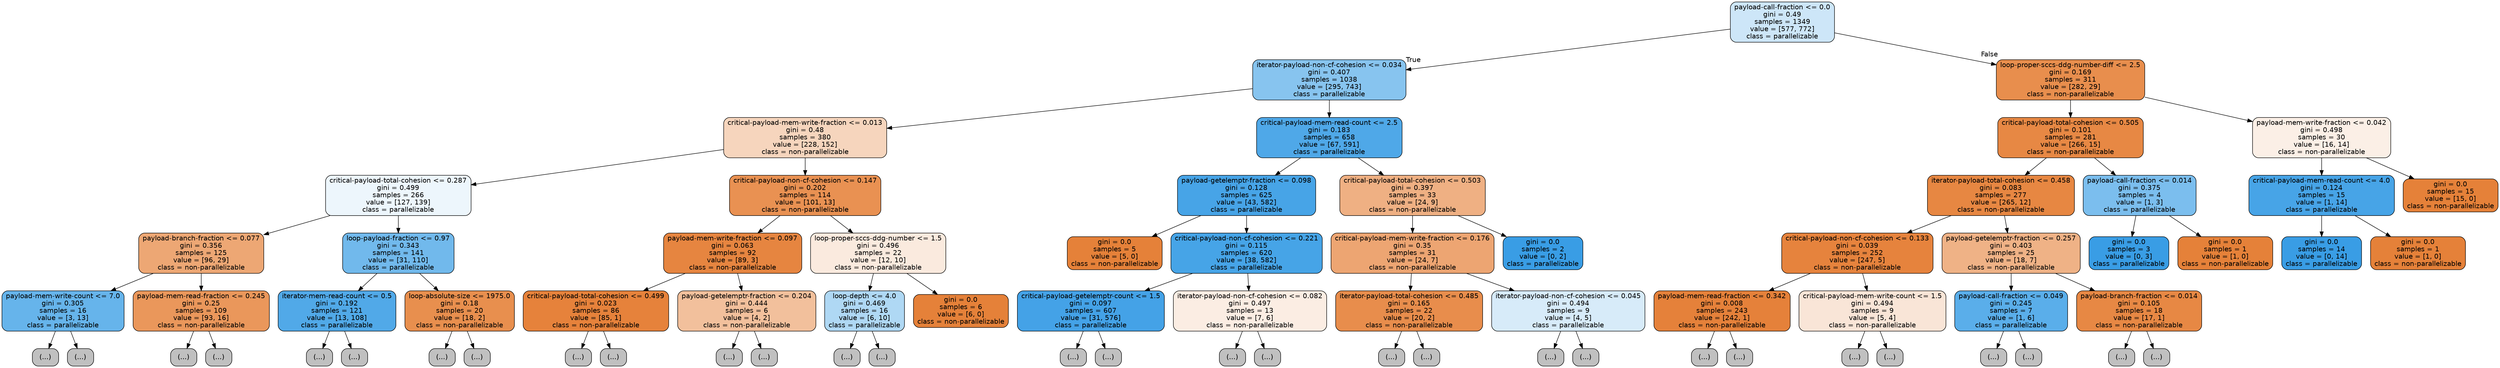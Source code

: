 digraph Tree {
node [shape=box, style="filled, rounded", color="black", fontname=helvetica] ;
edge [fontname=helvetica] ;
0 [label="payload-call-fraction <= 0.0\ngini = 0.49\nsamples = 1349\nvalue = [577, 772]\nclass = parallelizable", fillcolor="#399de540"] ;
1 [label="iterator-payload-non-cf-cohesion <= 0.034\ngini = 0.407\nsamples = 1038\nvalue = [295, 743]\nclass = parallelizable", fillcolor="#399de59a"] ;
0 -> 1 [labeldistance=2.5, labelangle=45, headlabel="True"] ;
2 [label="critical-payload-mem-write-fraction <= 0.013\ngini = 0.48\nsamples = 380\nvalue = [228, 152]\nclass = non-parallelizable", fillcolor="#e5813955"] ;
1 -> 2 ;
3 [label="critical-payload-total-cohesion <= 0.287\ngini = 0.499\nsamples = 266\nvalue = [127, 139]\nclass = parallelizable", fillcolor="#399de516"] ;
2 -> 3 ;
4 [label="payload-branch-fraction <= 0.077\ngini = 0.356\nsamples = 125\nvalue = [96, 29]\nclass = non-parallelizable", fillcolor="#e58139b2"] ;
3 -> 4 ;
5 [label="payload-mem-write-count <= 7.0\ngini = 0.305\nsamples = 16\nvalue = [3, 13]\nclass = parallelizable", fillcolor="#399de5c4"] ;
4 -> 5 ;
6 [label="(...)", fillcolor="#C0C0C0"] ;
5 -> 6 ;
9 [label="(...)", fillcolor="#C0C0C0"] ;
5 -> 9 ;
12 [label="payload-mem-read-fraction <= 0.245\ngini = 0.25\nsamples = 109\nvalue = [93, 16]\nclass = non-parallelizable", fillcolor="#e58139d3"] ;
4 -> 12 ;
13 [label="(...)", fillcolor="#C0C0C0"] ;
12 -> 13 ;
32 [label="(...)", fillcolor="#C0C0C0"] ;
12 -> 32 ;
33 [label="loop-payload-fraction <= 0.97\ngini = 0.343\nsamples = 141\nvalue = [31, 110]\nclass = parallelizable", fillcolor="#399de5b7"] ;
3 -> 33 ;
34 [label="iterator-mem-read-count <= 0.5\ngini = 0.192\nsamples = 121\nvalue = [13, 108]\nclass = parallelizable", fillcolor="#399de5e0"] ;
33 -> 34 ;
35 [label="(...)", fillcolor="#C0C0C0"] ;
34 -> 35 ;
50 [label="(...)", fillcolor="#C0C0C0"] ;
34 -> 50 ;
53 [label="loop-absolute-size <= 1975.0\ngini = 0.18\nsamples = 20\nvalue = [18, 2]\nclass = non-parallelizable", fillcolor="#e58139e3"] ;
33 -> 53 ;
54 [label="(...)", fillcolor="#C0C0C0"] ;
53 -> 54 ;
55 [label="(...)", fillcolor="#C0C0C0"] ;
53 -> 55 ;
56 [label="critical-payload-non-cf-cohesion <= 0.147\ngini = 0.202\nsamples = 114\nvalue = [101, 13]\nclass = non-parallelizable", fillcolor="#e58139de"] ;
2 -> 56 ;
57 [label="payload-mem-write-fraction <= 0.097\ngini = 0.063\nsamples = 92\nvalue = [89, 3]\nclass = non-parallelizable", fillcolor="#e58139f6"] ;
56 -> 57 ;
58 [label="critical-payload-total-cohesion <= 0.499\ngini = 0.023\nsamples = 86\nvalue = [85, 1]\nclass = non-parallelizable", fillcolor="#e58139fc"] ;
57 -> 58 ;
59 [label="(...)", fillcolor="#C0C0C0"] ;
58 -> 59 ;
60 [label="(...)", fillcolor="#C0C0C0"] ;
58 -> 60 ;
63 [label="payload-getelemptr-fraction <= 0.204\ngini = 0.444\nsamples = 6\nvalue = [4, 2]\nclass = non-parallelizable", fillcolor="#e581397f"] ;
57 -> 63 ;
64 [label="(...)", fillcolor="#C0C0C0"] ;
63 -> 64 ;
65 [label="(...)", fillcolor="#C0C0C0"] ;
63 -> 65 ;
66 [label="loop-proper-sccs-ddg-number <= 1.5\ngini = 0.496\nsamples = 22\nvalue = [12, 10]\nclass = non-parallelizable", fillcolor="#e581392a"] ;
56 -> 66 ;
67 [label="loop-depth <= 4.0\ngini = 0.469\nsamples = 16\nvalue = [6, 10]\nclass = parallelizable", fillcolor="#399de566"] ;
66 -> 67 ;
68 [label="(...)", fillcolor="#C0C0C0"] ;
67 -> 68 ;
73 [label="(...)", fillcolor="#C0C0C0"] ;
67 -> 73 ;
74 [label="gini = 0.0\nsamples = 6\nvalue = [6, 0]\nclass = non-parallelizable", fillcolor="#e58139ff"] ;
66 -> 74 ;
75 [label="critical-payload-mem-read-count <= 2.5\ngini = 0.183\nsamples = 658\nvalue = [67, 591]\nclass = parallelizable", fillcolor="#399de5e2"] ;
1 -> 75 ;
76 [label="payload-getelemptr-fraction <= 0.098\ngini = 0.128\nsamples = 625\nvalue = [43, 582]\nclass = parallelizable", fillcolor="#399de5ec"] ;
75 -> 76 ;
77 [label="gini = 0.0\nsamples = 5\nvalue = [5, 0]\nclass = non-parallelizable", fillcolor="#e58139ff"] ;
76 -> 77 ;
78 [label="critical-payload-non-cf-cohesion <= 0.221\ngini = 0.115\nsamples = 620\nvalue = [38, 582]\nclass = parallelizable", fillcolor="#399de5ee"] ;
76 -> 78 ;
79 [label="critical-payload-getelemptr-count <= 1.5\ngini = 0.097\nsamples = 607\nvalue = [31, 576]\nclass = parallelizable", fillcolor="#399de5f1"] ;
78 -> 79 ;
80 [label="(...)", fillcolor="#C0C0C0"] ;
79 -> 80 ;
153 [label="(...)", fillcolor="#C0C0C0"] ;
79 -> 153 ;
154 [label="iterator-payload-non-cf-cohesion <= 0.082\ngini = 0.497\nsamples = 13\nvalue = [7, 6]\nclass = non-parallelizable", fillcolor="#e5813924"] ;
78 -> 154 ;
155 [label="(...)", fillcolor="#C0C0C0"] ;
154 -> 155 ;
158 [label="(...)", fillcolor="#C0C0C0"] ;
154 -> 158 ;
159 [label="critical-payload-total-cohesion <= 0.503\ngini = 0.397\nsamples = 33\nvalue = [24, 9]\nclass = non-parallelizable", fillcolor="#e581399f"] ;
75 -> 159 ;
160 [label="critical-payload-mem-write-fraction <= 0.176\ngini = 0.35\nsamples = 31\nvalue = [24, 7]\nclass = non-parallelizable", fillcolor="#e58139b5"] ;
159 -> 160 ;
161 [label="iterator-payload-total-cohesion <= 0.485\ngini = 0.165\nsamples = 22\nvalue = [20, 2]\nclass = non-parallelizable", fillcolor="#e58139e6"] ;
160 -> 161 ;
162 [label="(...)", fillcolor="#C0C0C0"] ;
161 -> 162 ;
163 [label="(...)", fillcolor="#C0C0C0"] ;
161 -> 163 ;
166 [label="iterator-payload-non-cf-cohesion <= 0.045\ngini = 0.494\nsamples = 9\nvalue = [4, 5]\nclass = parallelizable", fillcolor="#399de533"] ;
160 -> 166 ;
167 [label="(...)", fillcolor="#C0C0C0"] ;
166 -> 167 ;
172 [label="(...)", fillcolor="#C0C0C0"] ;
166 -> 172 ;
173 [label="gini = 0.0\nsamples = 2\nvalue = [0, 2]\nclass = parallelizable", fillcolor="#399de5ff"] ;
159 -> 173 ;
174 [label="loop-proper-sccs-ddg-number-diff <= 2.5\ngini = 0.169\nsamples = 311\nvalue = [282, 29]\nclass = non-parallelizable", fillcolor="#e58139e5"] ;
0 -> 174 [labeldistance=2.5, labelangle=-45, headlabel="False"] ;
175 [label="critical-payload-total-cohesion <= 0.505\ngini = 0.101\nsamples = 281\nvalue = [266, 15]\nclass = non-parallelizable", fillcolor="#e58139f1"] ;
174 -> 175 ;
176 [label="iterator-payload-total-cohesion <= 0.458\ngini = 0.083\nsamples = 277\nvalue = [265, 12]\nclass = non-parallelizable", fillcolor="#e58139f3"] ;
175 -> 176 ;
177 [label="critical-payload-non-cf-cohesion <= 0.133\ngini = 0.039\nsamples = 252\nvalue = [247, 5]\nclass = non-parallelizable", fillcolor="#e58139fa"] ;
176 -> 177 ;
178 [label="payload-mem-read-fraction <= 0.342\ngini = 0.008\nsamples = 243\nvalue = [242, 1]\nclass = non-parallelizable", fillcolor="#e58139fe"] ;
177 -> 178 ;
179 [label="(...)", fillcolor="#C0C0C0"] ;
178 -> 179 ;
180 [label="(...)", fillcolor="#C0C0C0"] ;
178 -> 180 ;
183 [label="critical-payload-mem-write-count <= 1.5\ngini = 0.494\nsamples = 9\nvalue = [5, 4]\nclass = non-parallelizable", fillcolor="#e5813933"] ;
177 -> 183 ;
184 [label="(...)", fillcolor="#C0C0C0"] ;
183 -> 184 ;
185 [label="(...)", fillcolor="#C0C0C0"] ;
183 -> 185 ;
186 [label="payload-getelemptr-fraction <= 0.257\ngini = 0.403\nsamples = 25\nvalue = [18, 7]\nclass = non-parallelizable", fillcolor="#e581399c"] ;
176 -> 186 ;
187 [label="payload-call-fraction <= 0.049\ngini = 0.245\nsamples = 7\nvalue = [1, 6]\nclass = parallelizable", fillcolor="#399de5d4"] ;
186 -> 187 ;
188 [label="(...)", fillcolor="#C0C0C0"] ;
187 -> 188 ;
189 [label="(...)", fillcolor="#C0C0C0"] ;
187 -> 189 ;
190 [label="payload-branch-fraction <= 0.014\ngini = 0.105\nsamples = 18\nvalue = [17, 1]\nclass = non-parallelizable", fillcolor="#e58139f0"] ;
186 -> 190 ;
191 [label="(...)", fillcolor="#C0C0C0"] ;
190 -> 191 ;
192 [label="(...)", fillcolor="#C0C0C0"] ;
190 -> 192 ;
193 [label="payload-call-fraction <= 0.014\ngini = 0.375\nsamples = 4\nvalue = [1, 3]\nclass = parallelizable", fillcolor="#399de5aa"] ;
175 -> 193 ;
194 [label="gini = 0.0\nsamples = 3\nvalue = [0, 3]\nclass = parallelizable", fillcolor="#399de5ff"] ;
193 -> 194 ;
195 [label="gini = 0.0\nsamples = 1\nvalue = [1, 0]\nclass = non-parallelizable", fillcolor="#e58139ff"] ;
193 -> 195 ;
196 [label="payload-mem-write-fraction <= 0.042\ngini = 0.498\nsamples = 30\nvalue = [16, 14]\nclass = non-parallelizable", fillcolor="#e5813920"] ;
174 -> 196 ;
197 [label="critical-payload-mem-read-count <= 4.0\ngini = 0.124\nsamples = 15\nvalue = [1, 14]\nclass = parallelizable", fillcolor="#399de5ed"] ;
196 -> 197 ;
198 [label="gini = 0.0\nsamples = 14\nvalue = [0, 14]\nclass = parallelizable", fillcolor="#399de5ff"] ;
197 -> 198 ;
199 [label="gini = 0.0\nsamples = 1\nvalue = [1, 0]\nclass = non-parallelizable", fillcolor="#e58139ff"] ;
197 -> 199 ;
200 [label="gini = 0.0\nsamples = 15\nvalue = [15, 0]\nclass = non-parallelizable", fillcolor="#e58139ff"] ;
196 -> 200 ;
}